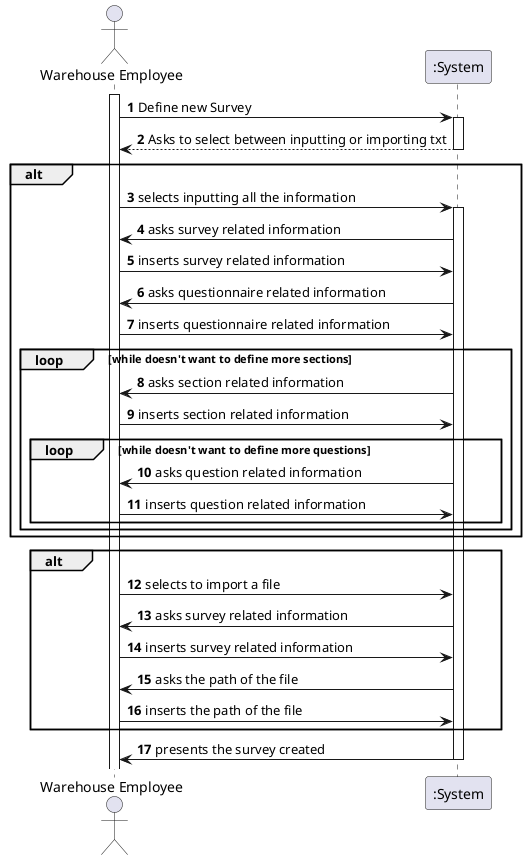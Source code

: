 @startuml
autonumber
actor "Warehouse Employee" as MEDLT

activate MEDLT
MEDLT-> ":System" : Define new Survey

activate ":System"
":System" --> MEDLT : Asks to select between inputting or importing txt

deactivate ":System"

alt
MEDLT-> ":System" : selects inputting all the information
activate ":System"


":System" -> MEDLT : asks survey related information

MEDLT-> ":System" : inserts survey related information


":System" -> MEDLT : asks questionnaire related information

MEDLT-> ":System" : inserts questionnaire related information

loop while doesn't want to define more sections

":System" -> MEDLT : asks section related information

MEDLT-> ":System" : inserts section related information

loop while doesn't want to define more questions
":System" -> MEDLT : asks question related information

MEDLT-> ":System" : inserts question related information

end loop
end loop

end alt

alt
MEDLT-> ":System" : selects to import a file

":System" -> MEDLT : asks survey related information

MEDLT-> ":System" : inserts survey related information

":System" -> MEDLT : asks the path of the file

MEDLT-> ":System" : inserts the path of the file


end alt



":System" -> MEDLT : presents the survey created
deactivate ":System"
@enduml
